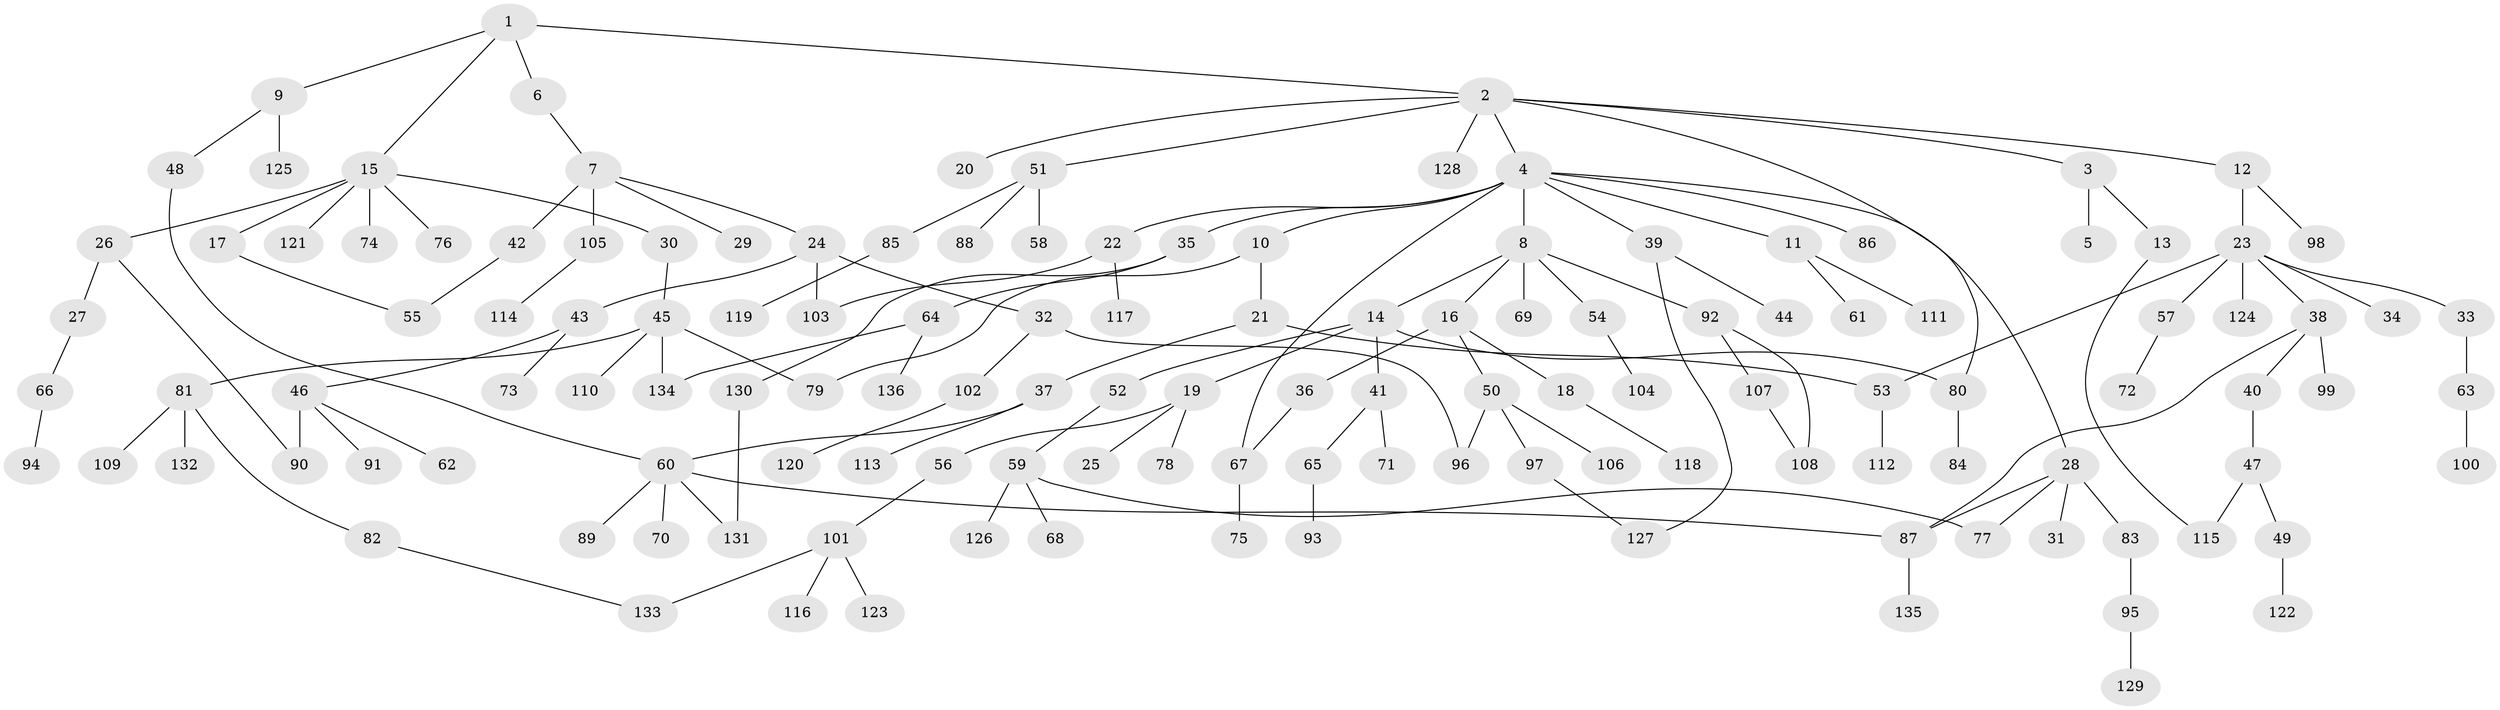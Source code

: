 // coarse degree distribution, {4: 0.09375, 16: 0.010416666666666666, 2: 0.3333333333333333, 5: 0.041666666666666664, 3: 0.09375, 8: 0.020833333333333332, 1: 0.3958333333333333, 7: 0.010416666666666666}
// Generated by graph-tools (version 1.1) at 2025/41/03/06/25 10:41:26]
// undirected, 136 vertices, 153 edges
graph export_dot {
graph [start="1"]
  node [color=gray90,style=filled];
  1;
  2;
  3;
  4;
  5;
  6;
  7;
  8;
  9;
  10;
  11;
  12;
  13;
  14;
  15;
  16;
  17;
  18;
  19;
  20;
  21;
  22;
  23;
  24;
  25;
  26;
  27;
  28;
  29;
  30;
  31;
  32;
  33;
  34;
  35;
  36;
  37;
  38;
  39;
  40;
  41;
  42;
  43;
  44;
  45;
  46;
  47;
  48;
  49;
  50;
  51;
  52;
  53;
  54;
  55;
  56;
  57;
  58;
  59;
  60;
  61;
  62;
  63;
  64;
  65;
  66;
  67;
  68;
  69;
  70;
  71;
  72;
  73;
  74;
  75;
  76;
  77;
  78;
  79;
  80;
  81;
  82;
  83;
  84;
  85;
  86;
  87;
  88;
  89;
  90;
  91;
  92;
  93;
  94;
  95;
  96;
  97;
  98;
  99;
  100;
  101;
  102;
  103;
  104;
  105;
  106;
  107;
  108;
  109;
  110;
  111;
  112;
  113;
  114;
  115;
  116;
  117;
  118;
  119;
  120;
  121;
  122;
  123;
  124;
  125;
  126;
  127;
  128;
  129;
  130;
  131;
  132;
  133;
  134;
  135;
  136;
  1 -- 2;
  1 -- 6;
  1 -- 9;
  1 -- 15;
  2 -- 3;
  2 -- 4;
  2 -- 12;
  2 -- 20;
  2 -- 51;
  2 -- 80;
  2 -- 128;
  3 -- 5;
  3 -- 13;
  4 -- 8;
  4 -- 10;
  4 -- 11;
  4 -- 22;
  4 -- 28;
  4 -- 35;
  4 -- 39;
  4 -- 86;
  4 -- 67;
  6 -- 7;
  7 -- 24;
  7 -- 29;
  7 -- 42;
  7 -- 105;
  8 -- 14;
  8 -- 16;
  8 -- 54;
  8 -- 69;
  8 -- 92;
  9 -- 48;
  9 -- 125;
  10 -- 21;
  10 -- 79;
  11 -- 61;
  11 -- 111;
  12 -- 23;
  12 -- 98;
  13 -- 115;
  14 -- 19;
  14 -- 41;
  14 -- 52;
  14 -- 80;
  15 -- 17;
  15 -- 26;
  15 -- 30;
  15 -- 74;
  15 -- 76;
  15 -- 121;
  16 -- 18;
  16 -- 36;
  16 -- 50;
  17 -- 55;
  18 -- 118;
  19 -- 25;
  19 -- 56;
  19 -- 78;
  21 -- 37;
  21 -- 53;
  22 -- 117;
  22 -- 103;
  23 -- 33;
  23 -- 34;
  23 -- 38;
  23 -- 53;
  23 -- 57;
  23 -- 124;
  24 -- 32;
  24 -- 43;
  24 -- 103;
  26 -- 27;
  26 -- 90;
  27 -- 66;
  28 -- 31;
  28 -- 77;
  28 -- 83;
  28 -- 87;
  30 -- 45;
  32 -- 96;
  32 -- 102;
  33 -- 63;
  35 -- 64;
  35 -- 130;
  36 -- 67;
  37 -- 60;
  37 -- 113;
  38 -- 40;
  38 -- 99;
  38 -- 87;
  39 -- 44;
  39 -- 127;
  40 -- 47;
  41 -- 65;
  41 -- 71;
  42 -- 55;
  43 -- 46;
  43 -- 73;
  45 -- 81;
  45 -- 110;
  45 -- 134;
  45 -- 79;
  46 -- 62;
  46 -- 91;
  46 -- 90;
  47 -- 49;
  47 -- 115;
  48 -- 60;
  49 -- 122;
  50 -- 97;
  50 -- 106;
  50 -- 96;
  51 -- 58;
  51 -- 85;
  51 -- 88;
  52 -- 59;
  53 -- 112;
  54 -- 104;
  56 -- 101;
  57 -- 72;
  59 -- 68;
  59 -- 126;
  59 -- 77;
  60 -- 70;
  60 -- 87;
  60 -- 89;
  60 -- 131;
  63 -- 100;
  64 -- 134;
  64 -- 136;
  65 -- 93;
  66 -- 94;
  67 -- 75;
  80 -- 84;
  81 -- 82;
  81 -- 109;
  81 -- 132;
  82 -- 133;
  83 -- 95;
  85 -- 119;
  87 -- 135;
  92 -- 107;
  92 -- 108;
  95 -- 129;
  97 -- 127;
  101 -- 116;
  101 -- 123;
  101 -- 133;
  102 -- 120;
  105 -- 114;
  107 -- 108;
  130 -- 131;
}
